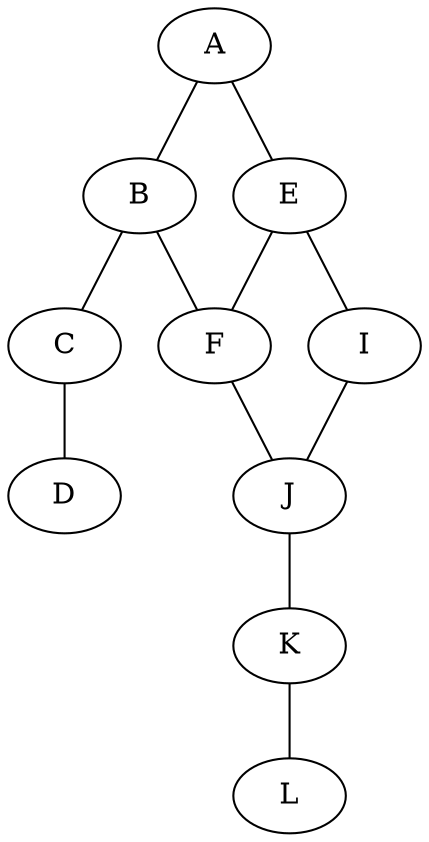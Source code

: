 graph G {
    A [label="A" pos = "0,2!"];
    B [label="B" pos = "1,2!"];
    C [label="C" pos = "2,2!"];
    D [label="D" pos = "3,2!"];
    E [label="E" pos = "0,1!"];
    F [label="F" pos = "1,1!"];
    I [label="I" pos = "0,0!"];
    J [label="J" pos = "1,0!"];
    K [label="K" pos = "2,0!"];
    L [label="L" pos = "3,0!"];

    A -- E -- I;
    B -- F -- J;

    A -- B -- C -- D;
    E -- F;
    I -- J -- K -- L;
}
